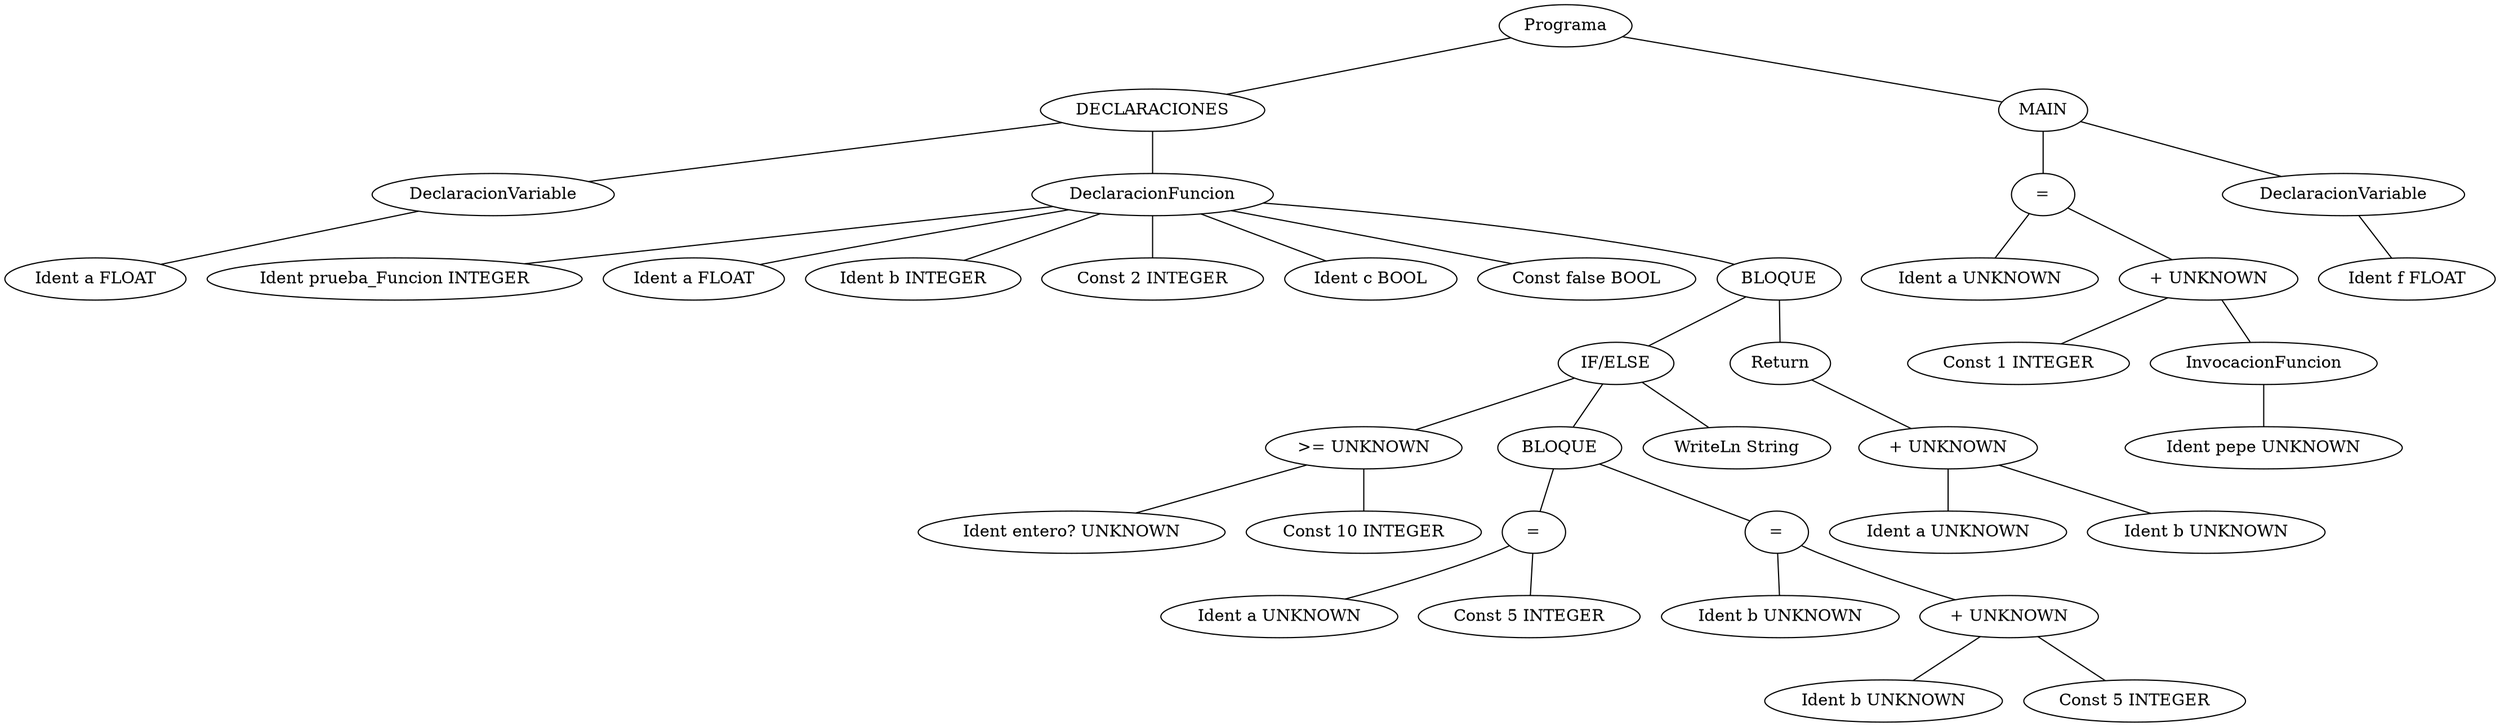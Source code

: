 graph G {1 [label="Programa"]
2 [label="DECLARACIONES"]
1 -- 2
3 [label="DeclaracionVariable"]
2 -- 3
5 [label="Ident a FLOAT"]
3 -- 5
6 [label="DeclaracionFuncion"]
2 -- 6
7 [label="Ident prueba_Funcion INTEGER"]
6 -- 7
27 [label="Ident a FLOAT"]
6 -- 27
28 [label="Ident b INTEGER"]
6 -- 28
29 [label="Const 2 INTEGER"]
6 -- 29
30 [label="Ident c BOOL"]
6 -- 30
31 [label="Const false BOOL"]
6 -- 31
8 [label="BLOQUE"]
6 -- 8
9 [label="IF/ELSE"]
8 -- 9
10 [label=">= UNKNOWN"]
9 -- 10
11 [label="Ident entero? UNKNOWN"]
10 -- 11
12 [label="Const 10 INTEGER"]
10 -- 12
13 [label="BLOQUE"]
9 -- 13
14 [label="="]
13 -- 14
15 [label="Ident a UNKNOWN"]
14 -- 15
16 [label="Const 5 INTEGER"]
14 -- 16
17 [label="="]
13 -- 17
18 [label="Ident b UNKNOWN"]
17 -- 18
19 [label="+ UNKNOWN"]
17 -- 19
20 [label="Ident b UNKNOWN"]
19 -- 20
21 [label="Const 5 INTEGER"]
19 -- 21
22 [label="WriteLn String"]
9 -- 22
23 [label="Return"]
8 -- 23
24 [label="+ UNKNOWN"]
23 -- 24
25 [label="Ident a UNKNOWN"]
24 -- 25
26 [label="Ident b UNKNOWN"]
24 -- 26
32 [label="MAIN"]
1 -- 32
33 [label="="]
32 -- 33
34 [label="Ident a UNKNOWN"]
33 -- 34
35 [label="+ UNKNOWN"]
33 -- 35
36 [label="Const 1 INTEGER"]
35 -- 36
37 [label="InvocacionFuncion"]
35 -- 37
38 [label="Ident pepe UNKNOWN"]
37 -- 38
39 [label="DeclaracionVariable"]
32 -- 39
41 [label="Ident f FLOAT"]
39 -- 41
}
